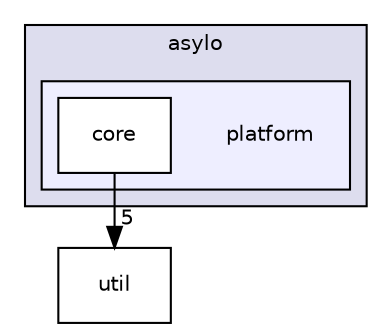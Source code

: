 digraph "asylo/platform" {
  compound=true
  node [ fontsize="10", fontname="Helvetica"];
  edge [ labelfontsize="10", labelfontname="Helvetica"];
  subgraph clusterdir_edc23f2ec6b899c33daf3900f962a909 {
    graph [ bgcolor="#ddddee", pencolor="black", label="asylo" fontname="Helvetica", fontsize="10", URL="dir_edc23f2ec6b899c33daf3900f962a909.html"]
  subgraph clusterdir_01d4202cd1cdb36b79d5288c42fc7d28 {
    graph [ bgcolor="#eeeeff", pencolor="black", label="" URL="dir_01d4202cd1cdb36b79d5288c42fc7d28.html"];
    dir_01d4202cd1cdb36b79d5288c42fc7d28 [shape=plaintext label="platform"];
    dir_e7fac316d2fc4aedb4dbb69047fb6829 [shape=box label="core" color="black" fillcolor="white" style="filled" URL="dir_e7fac316d2fc4aedb4dbb69047fb6829.html"];
  }
  }
  dir_d76c6b9049ac6f6d284ddd4be15e6dfa [shape=box label="util" URL="dir_d76c6b9049ac6f6d284ddd4be15e6dfa.html"];
  dir_e7fac316d2fc4aedb4dbb69047fb6829->dir_d76c6b9049ac6f6d284ddd4be15e6dfa [headlabel="5", labeldistance=1.5 headhref="dir_000008_000011.html"];
}
